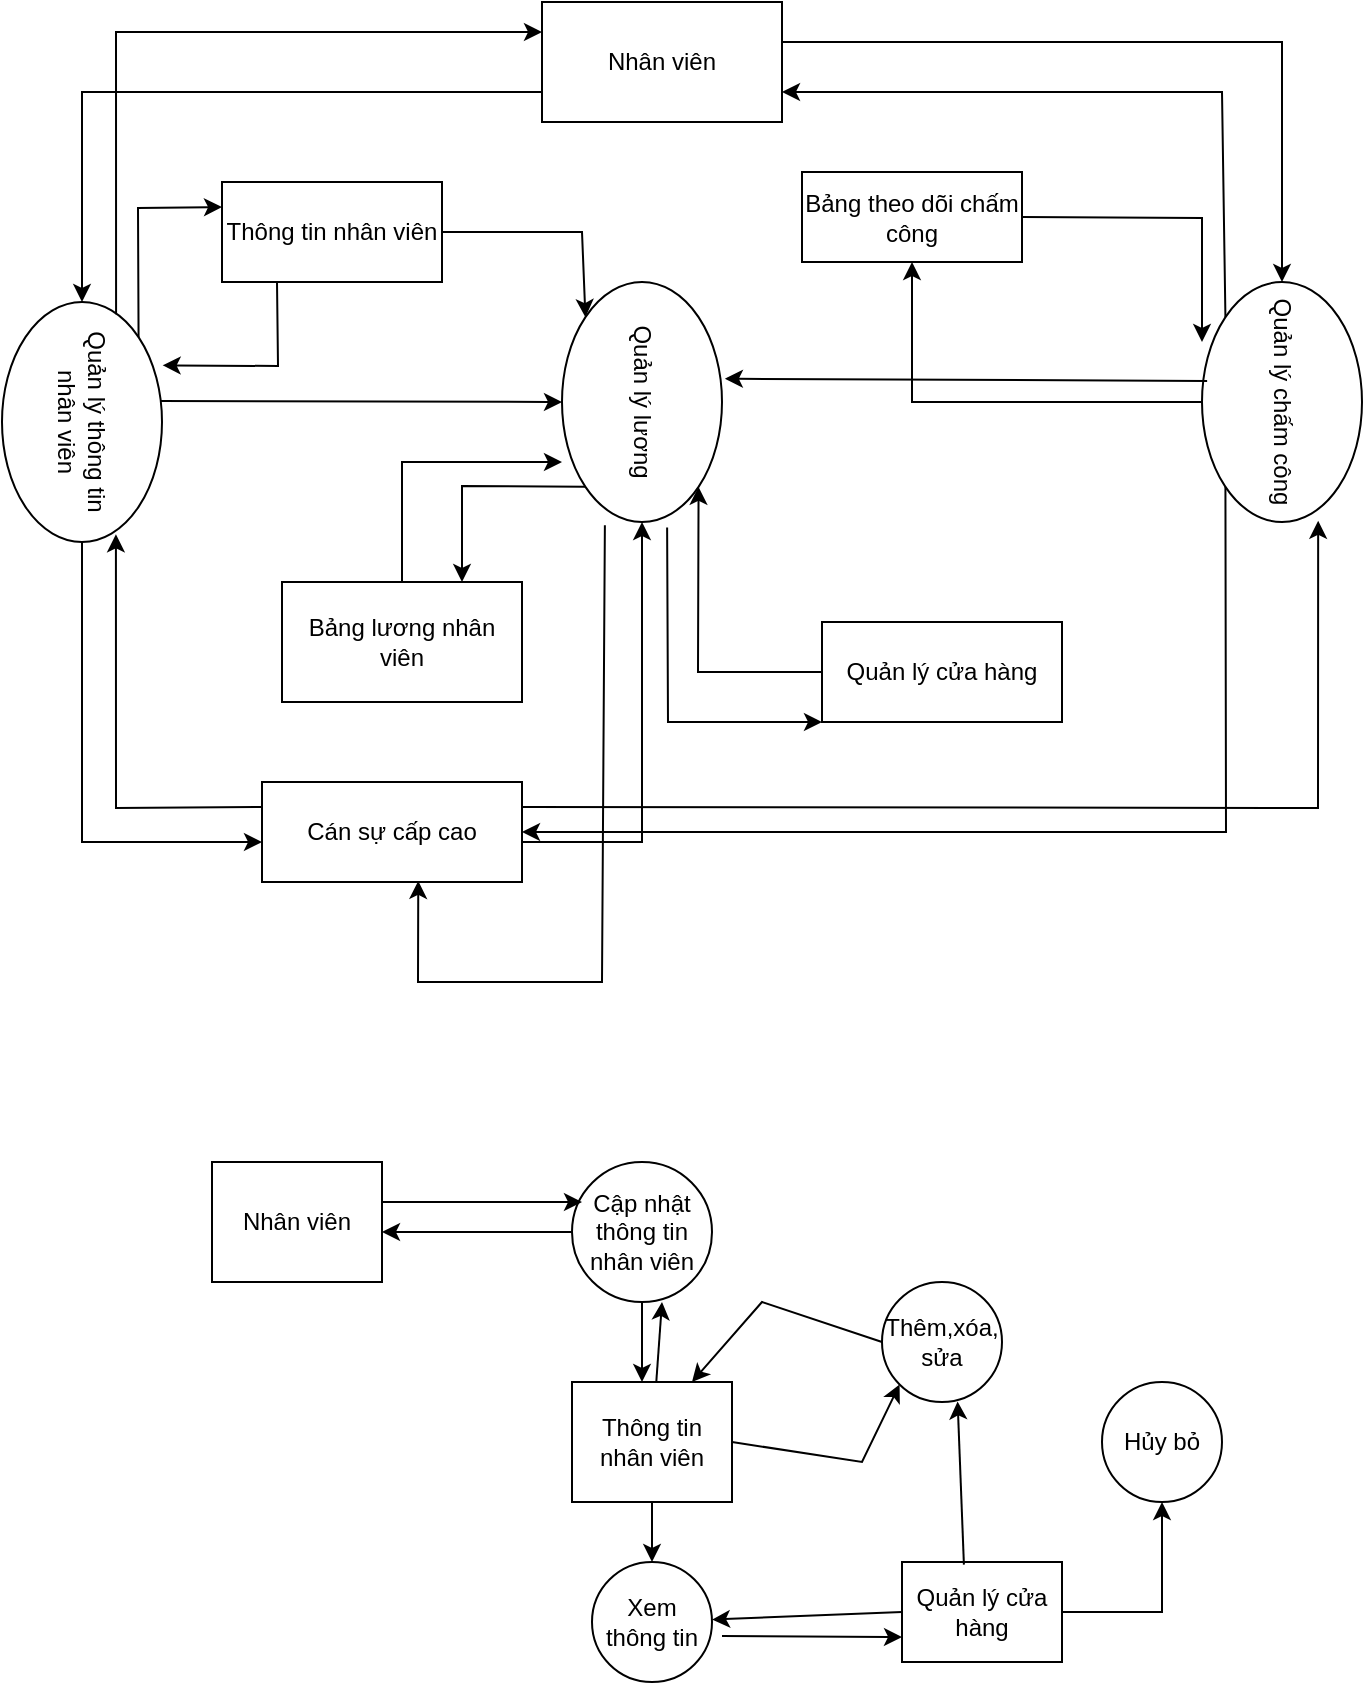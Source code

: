 <mxfile version="20.8.17" type="github">
  <diagram id="kJjWGhN-zWkCBDKJ8oZV" name="Trang-1">
    <mxGraphModel dx="461" dy="494" grid="1" gridSize="10" guides="1" tooltips="1" connect="1" arrows="1" fold="1" page="1" pageScale="1" pageWidth="827" pageHeight="1169" math="0" shadow="0">
      <root>
        <mxCell id="0" />
        <mxCell id="1" parent="0" />
        <mxCell id="e8cYHvpoPLuctXqjP8sf-3" value="Nhân viên" style="rounded=0;whiteSpace=wrap;html=1;" vertex="1" parent="1">
          <mxGeometry x="350" y="300" width="120" height="60" as="geometry" />
        </mxCell>
        <mxCell id="e8cYHvpoPLuctXqjP8sf-4" value="" style="endArrow=classic;html=1;rounded=0;exitX=0;exitY=0.75;exitDx=0;exitDy=0;" edge="1" parent="1" source="e8cYHvpoPLuctXqjP8sf-3">
          <mxGeometry width="50" height="50" relative="1" as="geometry">
            <mxPoint x="310" y="490" as="sourcePoint" />
            <mxPoint x="120" y="450" as="targetPoint" />
            <Array as="points">
              <mxPoint x="120" y="345" />
            </Array>
          </mxGeometry>
        </mxCell>
        <mxCell id="e8cYHvpoPLuctXqjP8sf-5" value="Quản lý thông tin nhân viên" style="ellipse;whiteSpace=wrap;html=1;rotation=90;" vertex="1" parent="1">
          <mxGeometry x="60" y="470" width="120" height="80" as="geometry" />
        </mxCell>
        <mxCell id="e8cYHvpoPLuctXqjP8sf-6" value="" style="endArrow=classic;html=1;rounded=0;exitX=1;exitY=0.5;exitDx=0;exitDy=0;" edge="1" parent="1" source="e8cYHvpoPLuctXqjP8sf-5">
          <mxGeometry width="50" height="50" relative="1" as="geometry">
            <mxPoint x="270" y="550" as="sourcePoint" />
            <mxPoint x="210" y="720" as="targetPoint" />
            <Array as="points">
              <mxPoint x="120" y="720" />
            </Array>
          </mxGeometry>
        </mxCell>
        <mxCell id="e8cYHvpoPLuctXqjP8sf-7" value="Cán sự cấp cao" style="rounded=0;whiteSpace=wrap;html=1;" vertex="1" parent="1">
          <mxGeometry x="210" y="690" width="130" height="50" as="geometry" />
        </mxCell>
        <mxCell id="e8cYHvpoPLuctXqjP8sf-9" value="Quản lý lương" style="ellipse;whiteSpace=wrap;html=1;rotation=90;" vertex="1" parent="1">
          <mxGeometry x="340" y="460" width="120" height="80" as="geometry" />
        </mxCell>
        <mxCell id="e8cYHvpoPLuctXqjP8sf-10" value="" style="endArrow=classic;html=1;rounded=0;entryX=1;entryY=0.5;entryDx=0;entryDy=0;" edge="1" parent="1" target="e8cYHvpoPLuctXqjP8sf-9">
          <mxGeometry width="50" height="50" relative="1" as="geometry">
            <mxPoint x="340" y="720" as="sourcePoint" />
            <mxPoint x="410" y="570" as="targetPoint" />
            <Array as="points">
              <mxPoint x="380" y="720" />
              <mxPoint x="400" y="720" />
            </Array>
          </mxGeometry>
        </mxCell>
        <mxCell id="e8cYHvpoPLuctXqjP8sf-11" value="" style="endArrow=classic;html=1;rounded=0;exitX=0;exitY=0.25;exitDx=0;exitDy=0;entryX=0.968;entryY=0.288;entryDx=0;entryDy=0;entryPerimeter=0;" edge="1" parent="1" source="e8cYHvpoPLuctXqjP8sf-7" target="e8cYHvpoPLuctXqjP8sf-5">
          <mxGeometry width="50" height="50" relative="1" as="geometry">
            <mxPoint x="270" y="550" as="sourcePoint" />
            <mxPoint x="320" y="500" as="targetPoint" />
            <Array as="points">
              <mxPoint x="137" y="703" />
            </Array>
          </mxGeometry>
        </mxCell>
        <mxCell id="e8cYHvpoPLuctXqjP8sf-12" value="" style="endArrow=classic;html=1;rounded=0;exitX=0.412;exitY=0.01;exitDx=0;exitDy=0;entryX=0.5;entryY=1;entryDx=0;entryDy=0;exitPerimeter=0;" edge="1" parent="1" source="e8cYHvpoPLuctXqjP8sf-5" target="e8cYHvpoPLuctXqjP8sf-9">
          <mxGeometry width="50" height="50" relative="1" as="geometry">
            <mxPoint x="270" y="550" as="sourcePoint" />
            <mxPoint x="370" y="510" as="targetPoint" />
          </mxGeometry>
        </mxCell>
        <mxCell id="e8cYHvpoPLuctXqjP8sf-13" value="Thông tin nhân viên" style="rounded=0;whiteSpace=wrap;html=1;" vertex="1" parent="1">
          <mxGeometry x="190" y="390" width="110" height="50" as="geometry" />
        </mxCell>
        <mxCell id="e8cYHvpoPLuctXqjP8sf-14" value="" style="endArrow=classic;html=1;rounded=0;exitX=0;exitY=0;exitDx=0;exitDy=0;entryX=0;entryY=0.25;entryDx=0;entryDy=0;" edge="1" parent="1" source="e8cYHvpoPLuctXqjP8sf-5" target="e8cYHvpoPLuctXqjP8sf-13">
          <mxGeometry width="50" height="50" relative="1" as="geometry">
            <mxPoint x="270" y="550" as="sourcePoint" />
            <mxPoint x="148" y="390" as="targetPoint" />
            <Array as="points">
              <mxPoint x="148" y="403" />
            </Array>
          </mxGeometry>
        </mxCell>
        <mxCell id="e8cYHvpoPLuctXqjP8sf-16" value="" style="endArrow=classic;html=1;rounded=0;exitX=0.25;exitY=1;exitDx=0;exitDy=0;entryX=0.264;entryY=-0.004;entryDx=0;entryDy=0;entryPerimeter=0;" edge="1" parent="1" source="e8cYHvpoPLuctXqjP8sf-13" target="e8cYHvpoPLuctXqjP8sf-5">
          <mxGeometry width="50" height="50" relative="1" as="geometry">
            <mxPoint x="270" y="550" as="sourcePoint" />
            <mxPoint x="320" y="500" as="targetPoint" />
            <Array as="points">
              <mxPoint x="218" y="482" />
            </Array>
          </mxGeometry>
        </mxCell>
        <mxCell id="e8cYHvpoPLuctXqjP8sf-17" value="" style="endArrow=classic;html=1;rounded=0;exitX=1;exitY=0.5;exitDx=0;exitDy=0;entryX=0;entryY=1;entryDx=0;entryDy=0;" edge="1" parent="1" source="e8cYHvpoPLuctXqjP8sf-13" target="e8cYHvpoPLuctXqjP8sf-9">
          <mxGeometry width="50" height="50" relative="1" as="geometry">
            <mxPoint x="270" y="550" as="sourcePoint" />
            <mxPoint x="320" y="500" as="targetPoint" />
            <Array as="points">
              <mxPoint x="370" y="415" />
            </Array>
          </mxGeometry>
        </mxCell>
        <mxCell id="e8cYHvpoPLuctXqjP8sf-18" value="" style="endArrow=classic;html=1;rounded=0;exitX=0.051;exitY=0.287;exitDx=0;exitDy=0;exitPerimeter=0;entryX=0;entryY=0.25;entryDx=0;entryDy=0;" edge="1" parent="1" source="e8cYHvpoPLuctXqjP8sf-5" target="e8cYHvpoPLuctXqjP8sf-3">
          <mxGeometry width="50" height="50" relative="1" as="geometry">
            <mxPoint x="350" y="550" as="sourcePoint" />
            <mxPoint x="140" y="270" as="targetPoint" />
            <Array as="points">
              <mxPoint x="137" y="315" />
            </Array>
          </mxGeometry>
        </mxCell>
        <mxCell id="e8cYHvpoPLuctXqjP8sf-19" value="Quản lý cửa hàng" style="rounded=0;whiteSpace=wrap;html=1;" vertex="1" parent="1">
          <mxGeometry x="490" y="610" width="120" height="50" as="geometry" />
        </mxCell>
        <mxCell id="e8cYHvpoPLuctXqjP8sf-20" value="" style="endArrow=classic;html=1;rounded=0;exitX=0;exitY=0.5;exitDx=0;exitDy=0;entryX=1;entryY=0;entryDx=0;entryDy=0;" edge="1" parent="1" source="e8cYHvpoPLuctXqjP8sf-19" target="e8cYHvpoPLuctXqjP8sf-9">
          <mxGeometry width="50" height="50" relative="1" as="geometry">
            <mxPoint x="350" y="550" as="sourcePoint" />
            <mxPoint x="400" y="500" as="targetPoint" />
            <Array as="points">
              <mxPoint x="428" y="635" />
            </Array>
          </mxGeometry>
        </mxCell>
        <mxCell id="e8cYHvpoPLuctXqjP8sf-21" value="" style="endArrow=classic;html=1;rounded=0;exitX=1.023;exitY=0.343;exitDx=0;exitDy=0;exitPerimeter=0;entryX=0;entryY=1;entryDx=0;entryDy=0;" edge="1" parent="1" source="e8cYHvpoPLuctXqjP8sf-9" target="e8cYHvpoPLuctXqjP8sf-19">
          <mxGeometry width="50" height="50" relative="1" as="geometry">
            <mxPoint x="350" y="550" as="sourcePoint" />
            <mxPoint x="420" y="680" as="targetPoint" />
            <Array as="points">
              <mxPoint x="413" y="660" />
            </Array>
          </mxGeometry>
        </mxCell>
        <mxCell id="e8cYHvpoPLuctXqjP8sf-23" value="Quản lý chấm công&lt;br&gt;" style="ellipse;whiteSpace=wrap;html=1;rotation=90;" vertex="1" parent="1">
          <mxGeometry x="660" y="460" width="120" height="80" as="geometry" />
        </mxCell>
        <mxCell id="e8cYHvpoPLuctXqjP8sf-24" value="" style="endArrow=classic;html=1;rounded=0;entryX=0;entryY=0.5;entryDx=0;entryDy=0;" edge="1" parent="1" target="e8cYHvpoPLuctXqjP8sf-23">
          <mxGeometry width="50" height="50" relative="1" as="geometry">
            <mxPoint x="470" y="320" as="sourcePoint" />
            <mxPoint x="730" y="315" as="targetPoint" />
            <Array as="points">
              <mxPoint x="720" y="320" />
            </Array>
          </mxGeometry>
        </mxCell>
        <mxCell id="e8cYHvpoPLuctXqjP8sf-25" value="" style="endArrow=classic;html=1;rounded=0;exitX=0;exitY=1;exitDx=0;exitDy=0;entryX=1;entryY=0.75;entryDx=0;entryDy=0;" edge="1" parent="1" source="e8cYHvpoPLuctXqjP8sf-23" target="e8cYHvpoPLuctXqjP8sf-3">
          <mxGeometry width="50" height="50" relative="1" as="geometry">
            <mxPoint x="510" y="540" as="sourcePoint" />
            <mxPoint x="560" y="490" as="targetPoint" />
            <Array as="points">
              <mxPoint x="690" y="345" />
            </Array>
          </mxGeometry>
        </mxCell>
        <mxCell id="e8cYHvpoPLuctXqjP8sf-26" value="" style="endArrow=classic;html=1;rounded=0;exitX=1;exitY=0.25;exitDx=0;exitDy=0;entryX=0.995;entryY=0.274;entryDx=0;entryDy=0;entryPerimeter=0;" edge="1" parent="1" source="e8cYHvpoPLuctXqjP8sf-7" target="e8cYHvpoPLuctXqjP8sf-23">
          <mxGeometry width="50" height="50" relative="1" as="geometry">
            <mxPoint x="390" y="540" as="sourcePoint" />
            <mxPoint x="730" y="570" as="targetPoint" />
            <Array as="points">
              <mxPoint x="738" y="703" />
            </Array>
          </mxGeometry>
        </mxCell>
        <mxCell id="e8cYHvpoPLuctXqjP8sf-27" value="" style="endArrow=classic;html=1;rounded=0;exitX=1;exitY=1;exitDx=0;exitDy=0;entryX=1;entryY=0.5;entryDx=0;entryDy=0;" edge="1" parent="1" source="e8cYHvpoPLuctXqjP8sf-23" target="e8cYHvpoPLuctXqjP8sf-7">
          <mxGeometry width="50" height="50" relative="1" as="geometry">
            <mxPoint x="490" y="540" as="sourcePoint" />
            <mxPoint x="540" y="490" as="targetPoint" />
            <Array as="points">
              <mxPoint x="692" y="715" />
              <mxPoint x="390" y="715" />
            </Array>
          </mxGeometry>
        </mxCell>
        <mxCell id="e8cYHvpoPLuctXqjP8sf-28" value="" style="endArrow=classic;html=1;rounded=0;exitX=0.412;exitY=0.968;exitDx=0;exitDy=0;exitPerimeter=0;entryX=0.403;entryY=-0.018;entryDx=0;entryDy=0;entryPerimeter=0;" edge="1" parent="1" source="e8cYHvpoPLuctXqjP8sf-23" target="e8cYHvpoPLuctXqjP8sf-9">
          <mxGeometry width="50" height="50" relative="1" as="geometry">
            <mxPoint x="490" y="540" as="sourcePoint" />
            <mxPoint x="540" y="490" as="targetPoint" />
          </mxGeometry>
        </mxCell>
        <mxCell id="e8cYHvpoPLuctXqjP8sf-29" value="Bảng lương nhân viên" style="rounded=0;whiteSpace=wrap;html=1;" vertex="1" parent="1">
          <mxGeometry x="220" y="590" width="120" height="60" as="geometry" />
        </mxCell>
        <mxCell id="e8cYHvpoPLuctXqjP8sf-30" value="" style="endArrow=classic;html=1;rounded=0;exitX=0.5;exitY=0;exitDx=0;exitDy=0;" edge="1" parent="1" source="e8cYHvpoPLuctXqjP8sf-29">
          <mxGeometry width="50" height="50" relative="1" as="geometry">
            <mxPoint x="390" y="540" as="sourcePoint" />
            <mxPoint x="360" y="530" as="targetPoint" />
            <Array as="points">
              <mxPoint x="280" y="530" />
            </Array>
          </mxGeometry>
        </mxCell>
        <mxCell id="e8cYHvpoPLuctXqjP8sf-31" value="" style="endArrow=classic;html=1;rounded=0;exitX=1.014;exitY=0.732;exitDx=0;exitDy=0;exitPerimeter=0;entryX=0.601;entryY=0.989;entryDx=0;entryDy=0;entryPerimeter=0;" edge="1" parent="1" source="e8cYHvpoPLuctXqjP8sf-9" target="e8cYHvpoPLuctXqjP8sf-7">
          <mxGeometry width="50" height="50" relative="1" as="geometry">
            <mxPoint x="390" y="540" as="sourcePoint" />
            <mxPoint x="440" y="490" as="targetPoint" />
            <Array as="points">
              <mxPoint x="380" y="790" />
              <mxPoint x="288" y="790" />
            </Array>
          </mxGeometry>
        </mxCell>
        <mxCell id="e8cYHvpoPLuctXqjP8sf-32" value="" style="endArrow=classic;html=1;rounded=0;exitX=1;exitY=1;exitDx=0;exitDy=0;entryX=0.75;entryY=0;entryDx=0;entryDy=0;" edge="1" parent="1" source="e8cYHvpoPLuctXqjP8sf-9" target="e8cYHvpoPLuctXqjP8sf-29">
          <mxGeometry width="50" height="50" relative="1" as="geometry">
            <mxPoint x="390" y="540" as="sourcePoint" />
            <mxPoint x="440" y="490" as="targetPoint" />
            <Array as="points">
              <mxPoint x="310" y="542" />
            </Array>
          </mxGeometry>
        </mxCell>
        <mxCell id="e8cYHvpoPLuctXqjP8sf-33" value="Bảng theo dõi chấm công" style="rounded=0;whiteSpace=wrap;html=1;" vertex="1" parent="1">
          <mxGeometry x="480" y="385" width="110" height="45" as="geometry" />
        </mxCell>
        <mxCell id="e8cYHvpoPLuctXqjP8sf-34" value="" style="endArrow=classic;html=1;rounded=0;exitX=1;exitY=0.5;exitDx=0;exitDy=0;" edge="1" parent="1" source="e8cYHvpoPLuctXqjP8sf-33">
          <mxGeometry width="50" height="50" relative="1" as="geometry">
            <mxPoint x="390" y="540" as="sourcePoint" />
            <mxPoint x="680" y="470" as="targetPoint" />
            <Array as="points">
              <mxPoint x="680" y="408" />
            </Array>
          </mxGeometry>
        </mxCell>
        <mxCell id="e8cYHvpoPLuctXqjP8sf-35" value="" style="endArrow=classic;html=1;rounded=0;exitX=0.5;exitY=1;exitDx=0;exitDy=0;entryX=0.5;entryY=1;entryDx=0;entryDy=0;" edge="1" parent="1" source="e8cYHvpoPLuctXqjP8sf-23" target="e8cYHvpoPLuctXqjP8sf-33">
          <mxGeometry width="50" height="50" relative="1" as="geometry">
            <mxPoint x="390" y="540" as="sourcePoint" />
            <mxPoint x="440" y="490" as="targetPoint" />
            <Array as="points">
              <mxPoint x="535" y="500" />
            </Array>
          </mxGeometry>
        </mxCell>
        <mxCell id="e8cYHvpoPLuctXqjP8sf-36" value="Nhân viên" style="rounded=0;whiteSpace=wrap;html=1;" vertex="1" parent="1">
          <mxGeometry x="185" y="880" width="85" height="60" as="geometry" />
        </mxCell>
        <mxCell id="e8cYHvpoPLuctXqjP8sf-37" value="Cập nhật thông tin nhân viên" style="ellipse;whiteSpace=wrap;html=1;aspect=fixed;" vertex="1" parent="1">
          <mxGeometry x="365" y="880" width="70" height="70" as="geometry" />
        </mxCell>
        <mxCell id="e8cYHvpoPLuctXqjP8sf-38" value="" style="endArrow=classic;html=1;rounded=0;" edge="1" parent="1">
          <mxGeometry width="50" height="50" relative="1" as="geometry">
            <mxPoint x="270" y="900" as="sourcePoint" />
            <mxPoint x="370" y="900" as="targetPoint" />
          </mxGeometry>
        </mxCell>
        <mxCell id="e8cYHvpoPLuctXqjP8sf-39" value="" style="endArrow=classic;html=1;rounded=0;exitX=0;exitY=0.5;exitDx=0;exitDy=0;" edge="1" parent="1" source="e8cYHvpoPLuctXqjP8sf-37">
          <mxGeometry width="50" height="50" relative="1" as="geometry">
            <mxPoint x="370" y="910" as="sourcePoint" />
            <mxPoint x="270" y="915" as="targetPoint" />
            <Array as="points" />
          </mxGeometry>
        </mxCell>
        <mxCell id="e8cYHvpoPLuctXqjP8sf-40" value="Thông tin nhân viên" style="rounded=0;whiteSpace=wrap;html=1;" vertex="1" parent="1">
          <mxGeometry x="365" y="990" width="80" height="60" as="geometry" />
        </mxCell>
        <mxCell id="e8cYHvpoPLuctXqjP8sf-41" value="" style="endArrow=classic;html=1;rounded=0;exitX=0.5;exitY=1;exitDx=0;exitDy=0;" edge="1" parent="1" source="e8cYHvpoPLuctXqjP8sf-37">
          <mxGeometry width="50" height="50" relative="1" as="geometry">
            <mxPoint x="370" y="1020" as="sourcePoint" />
            <mxPoint x="400" y="990" as="targetPoint" />
          </mxGeometry>
        </mxCell>
        <mxCell id="e8cYHvpoPLuctXqjP8sf-43" value="" style="endArrow=classic;html=1;rounded=0;" edge="1" parent="1" source="e8cYHvpoPLuctXqjP8sf-40">
          <mxGeometry width="50" height="50" relative="1" as="geometry">
            <mxPoint x="370" y="1020" as="sourcePoint" />
            <mxPoint x="410" y="950" as="targetPoint" />
            <Array as="points">
              <mxPoint x="410" y="950" />
            </Array>
          </mxGeometry>
        </mxCell>
        <mxCell id="e8cYHvpoPLuctXqjP8sf-44" value="Xem thông tin" style="ellipse;whiteSpace=wrap;html=1;aspect=fixed;" vertex="1" parent="1">
          <mxGeometry x="375" y="1080" width="60" height="60" as="geometry" />
        </mxCell>
        <mxCell id="e8cYHvpoPLuctXqjP8sf-45" value="" style="endArrow=classic;html=1;rounded=0;exitX=0.5;exitY=1;exitDx=0;exitDy=0;entryX=0.5;entryY=0;entryDx=0;entryDy=0;" edge="1" parent="1" source="e8cYHvpoPLuctXqjP8sf-40" target="e8cYHvpoPLuctXqjP8sf-44">
          <mxGeometry width="50" height="50" relative="1" as="geometry">
            <mxPoint x="370" y="1020" as="sourcePoint" />
            <mxPoint x="460" y="1070" as="targetPoint" />
          </mxGeometry>
        </mxCell>
        <mxCell id="e8cYHvpoPLuctXqjP8sf-46" value="Quản lý cửa hàng" style="rounded=0;whiteSpace=wrap;html=1;" vertex="1" parent="1">
          <mxGeometry x="530" y="1080" width="80" height="50" as="geometry" />
        </mxCell>
        <mxCell id="e8cYHvpoPLuctXqjP8sf-50" value="" style="endArrow=classic;html=1;rounded=0;entryX=0;entryY=0.75;entryDx=0;entryDy=0;" edge="1" parent="1" target="e8cYHvpoPLuctXqjP8sf-46">
          <mxGeometry width="50" height="50" relative="1" as="geometry">
            <mxPoint x="440" y="1117" as="sourcePoint" />
            <mxPoint x="520" y="960" as="targetPoint" />
          </mxGeometry>
        </mxCell>
        <mxCell id="e8cYHvpoPLuctXqjP8sf-51" value="" style="endArrow=classic;html=1;rounded=0;exitX=0;exitY=0.5;exitDx=0;exitDy=0;" edge="1" parent="1" source="e8cYHvpoPLuctXqjP8sf-46" target="e8cYHvpoPLuctXqjP8sf-44">
          <mxGeometry width="50" height="50" relative="1" as="geometry">
            <mxPoint x="470" y="1010" as="sourcePoint" />
            <mxPoint x="520" y="960" as="targetPoint" />
          </mxGeometry>
        </mxCell>
        <mxCell id="e8cYHvpoPLuctXqjP8sf-52" value="Thêm,xóa, sửa" style="ellipse;whiteSpace=wrap;html=1;aspect=fixed;" vertex="1" parent="1">
          <mxGeometry x="520" y="940" width="60" height="60" as="geometry" />
        </mxCell>
        <mxCell id="e8cYHvpoPLuctXqjP8sf-53" value="" style="endArrow=classic;html=1;rounded=0;exitX=0;exitY=0.5;exitDx=0;exitDy=0;entryX=0.75;entryY=0;entryDx=0;entryDy=0;" edge="1" parent="1" source="e8cYHvpoPLuctXqjP8sf-52" target="e8cYHvpoPLuctXqjP8sf-40">
          <mxGeometry width="50" height="50" relative="1" as="geometry">
            <mxPoint x="470" y="1010" as="sourcePoint" />
            <mxPoint x="520" y="960" as="targetPoint" />
            <Array as="points">
              <mxPoint x="460" y="950" />
            </Array>
          </mxGeometry>
        </mxCell>
        <mxCell id="e8cYHvpoPLuctXqjP8sf-54" value="" style="endArrow=classic;html=1;rounded=0;exitX=1;exitY=0.5;exitDx=0;exitDy=0;entryX=0;entryY=1;entryDx=0;entryDy=0;" edge="1" parent="1" source="e8cYHvpoPLuctXqjP8sf-40" target="e8cYHvpoPLuctXqjP8sf-52">
          <mxGeometry width="50" height="50" relative="1" as="geometry">
            <mxPoint x="470" y="1000" as="sourcePoint" />
            <mxPoint x="520" y="950" as="targetPoint" />
            <Array as="points">
              <mxPoint x="510" y="1030" />
            </Array>
          </mxGeometry>
        </mxCell>
        <mxCell id="e8cYHvpoPLuctXqjP8sf-55" value="" style="endArrow=classic;html=1;rounded=0;exitX=0.387;exitY=0.026;exitDx=0;exitDy=0;exitPerimeter=0;entryX=0.63;entryY=0.995;entryDx=0;entryDy=0;entryPerimeter=0;" edge="1" parent="1" source="e8cYHvpoPLuctXqjP8sf-46" target="e8cYHvpoPLuctXqjP8sf-52">
          <mxGeometry width="50" height="50" relative="1" as="geometry">
            <mxPoint x="470" y="1000" as="sourcePoint" />
            <mxPoint x="520" y="950" as="targetPoint" />
          </mxGeometry>
        </mxCell>
        <mxCell id="e8cYHvpoPLuctXqjP8sf-56" value="Hủy bỏ" style="ellipse;whiteSpace=wrap;html=1;aspect=fixed;" vertex="1" parent="1">
          <mxGeometry x="630" y="990" width="60" height="60" as="geometry" />
        </mxCell>
        <mxCell id="e8cYHvpoPLuctXqjP8sf-57" value="" style="endArrow=classic;html=1;rounded=0;exitX=1;exitY=0.5;exitDx=0;exitDy=0;" edge="1" parent="1" source="e8cYHvpoPLuctXqjP8sf-46" target="e8cYHvpoPLuctXqjP8sf-56">
          <mxGeometry width="50" height="50" relative="1" as="geometry">
            <mxPoint x="470" y="1000" as="sourcePoint" />
            <mxPoint x="520" y="950" as="targetPoint" />
            <Array as="points">
              <mxPoint x="660" y="1105" />
            </Array>
          </mxGeometry>
        </mxCell>
      </root>
    </mxGraphModel>
  </diagram>
</mxfile>
